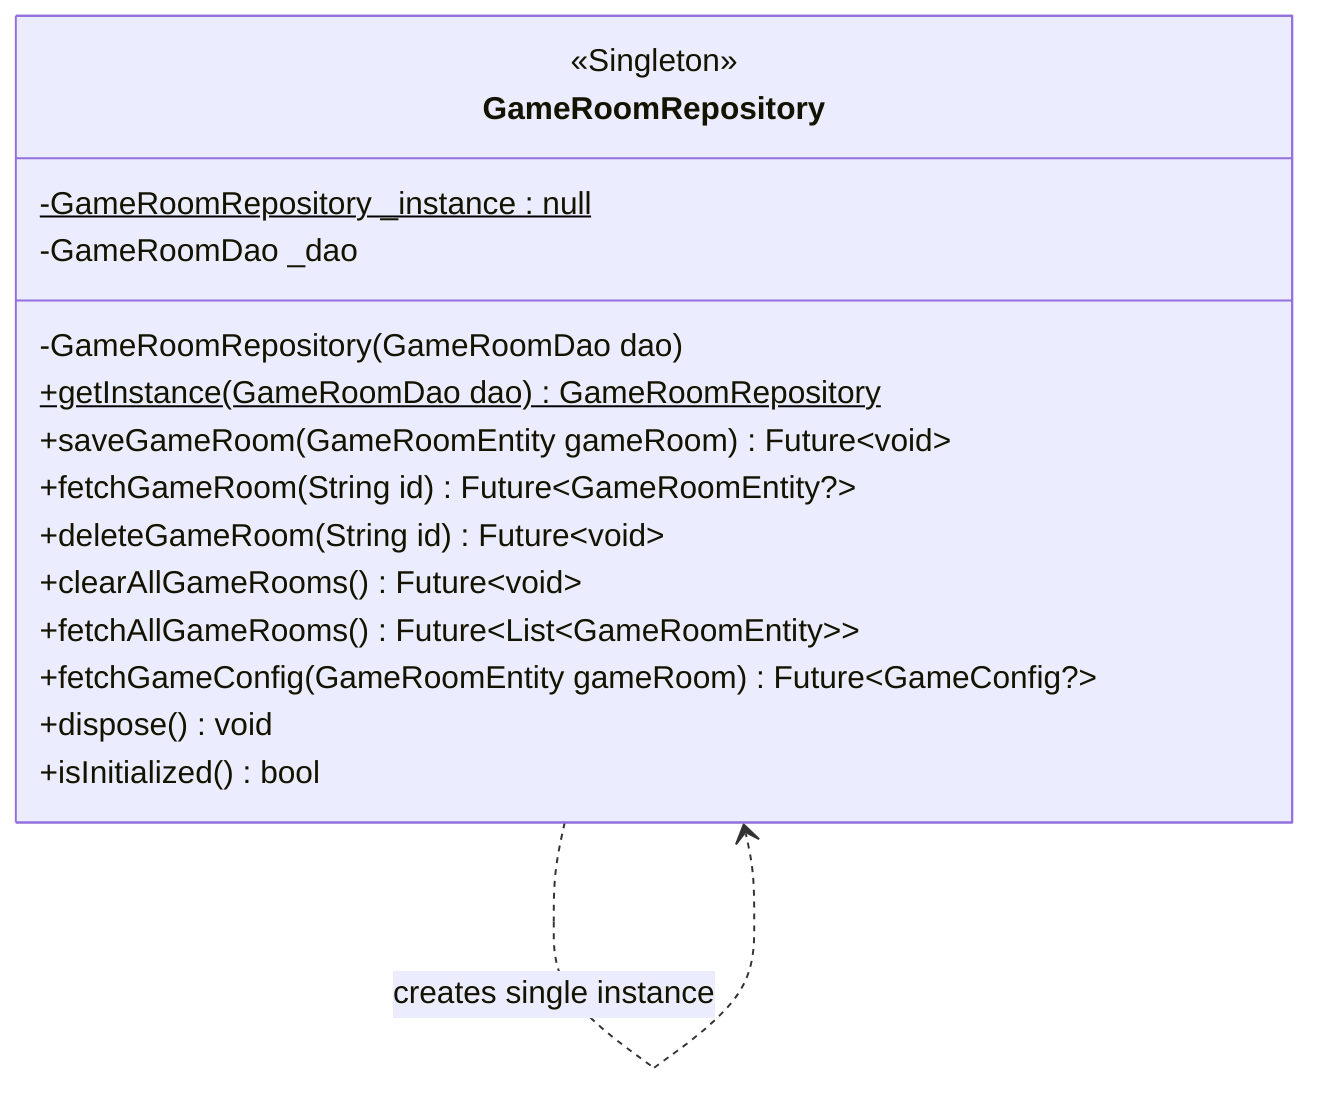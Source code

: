 classDiagram
    %% Singleton Pattern - Core Implementation
    class GameRoomRepository {
        <<Singleton>>
        -GameRoomRepository _instance : null$
        -GameRoomDao _dao
        -GameRoomRepository(GameRoomDao dao)
        +getInstance(GameRoomDao dao)$ GameRoomRepository
        +saveGameRoom(GameRoomEntity gameRoom) Future~void~
        +fetchGameRoom(String id) Future~GameRoomEntity?~
        +deleteGameRoom(String id) Future~void~
        +clearAllGameRooms() Future~void~
        +fetchAllGameRooms() Future~List~GameRoomEntity~~
        +fetchGameConfig(GameRoomEntity gameRoom) Future~GameConfig?~
        +dispose() void
        +isInitialized() bool
    }

    %% Self-reference showing singleton instance creation
    GameRoomRepository ..> GameRoomRepository : creates single instance

    %% Styling for singleton emphasis
    classDef singleton fill:#ff9999,stroke:#cc0000,stroke-width:4px,color:#000


    %% Note explaining Singleton Pattern characteristics